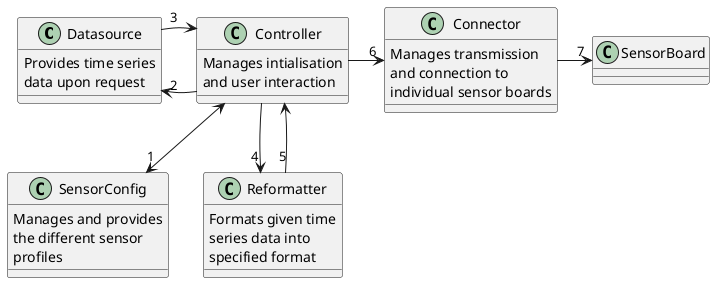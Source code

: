 @startuml
class Datasource {
    Provides time series 
    data upon request
}
class Controller {
    Manages intialisation 
    and user interaction
}
class Connector {
    Manages transmission 
    and connection to 
    individual sensor boards
}
class Reformatter {
    Formats given time 
    series data into 
    specified format
}
class SensorConfig {
    Manages and provides 
    the different sensor 
    profiles
}

Controller <--> "1" SensorConfig
Controller -l-> "2" Datasource
Controller <-r- "3" Datasource
Controller --> "4" Reformatter
Controller <-- "5" Reformatter
Controller -r-> "6" Connector
Connector -r-> "7" SensorBoard
SensorConfig -[hidden]> Reformatter

@enduml
